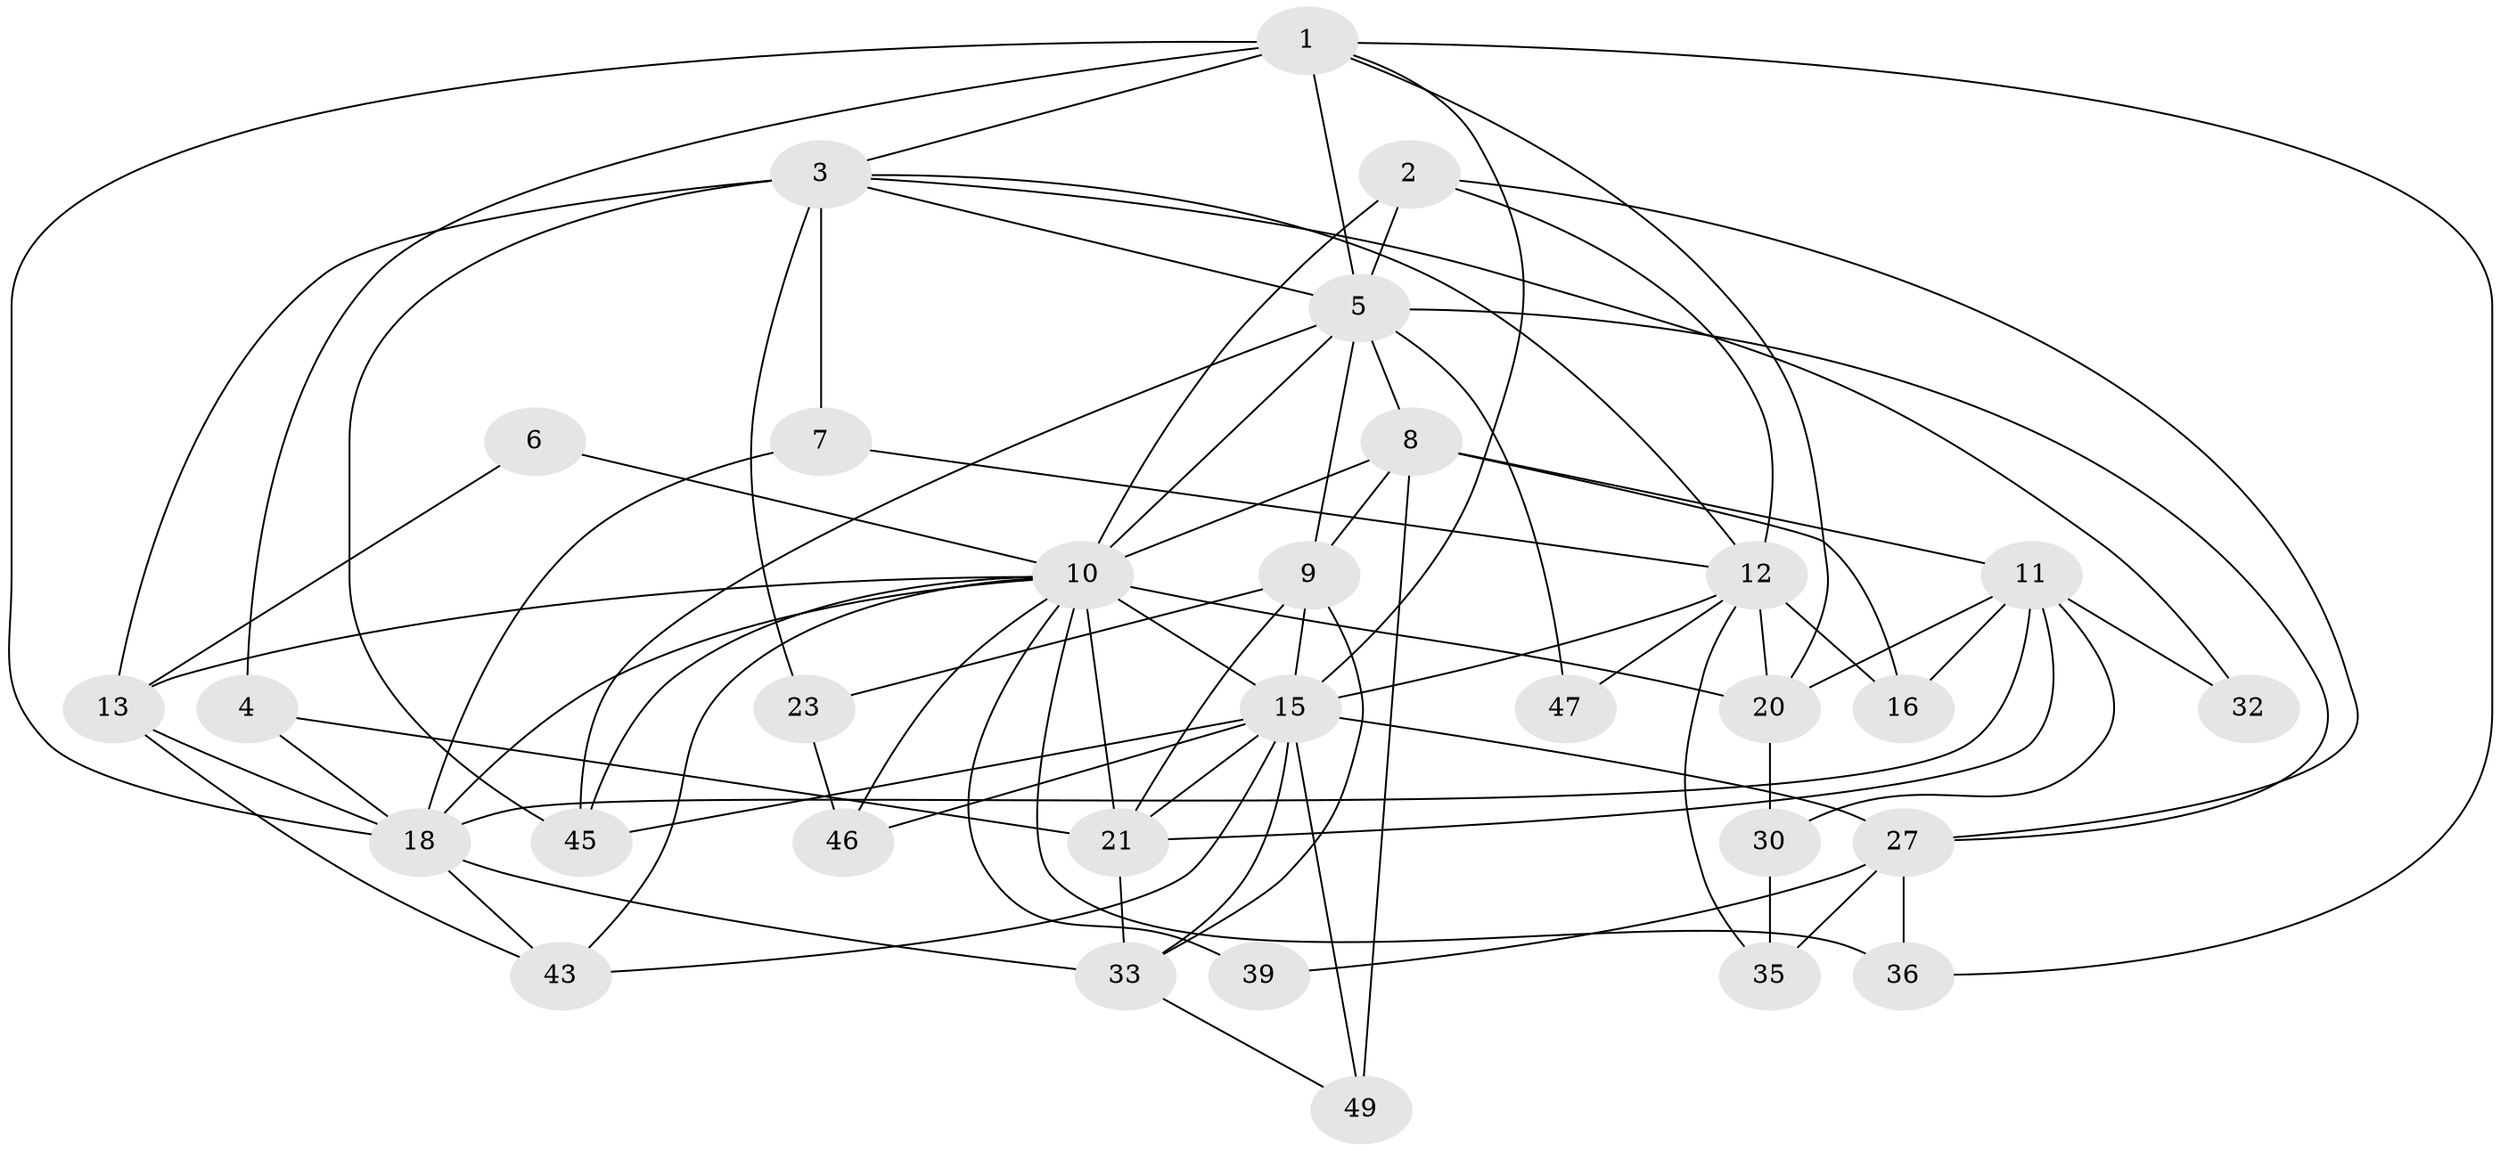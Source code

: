 // original degree distribution, {7: 0.06451612903225806, 2: 0.14516129032258066, 3: 0.3548387096774194, 5: 0.16129032258064516, 4: 0.16129032258064516, 6: 0.08064516129032258, 8: 0.03225806451612903}
// Generated by graph-tools (version 1.1) at 2025/15/03/09/25 04:15:11]
// undirected, 31 vertices, 79 edges
graph export_dot {
graph [start="1"]
  node [color=gray90,style=filled];
  1;
  2 [super="+28"];
  3 [super="+48+38"];
  4;
  5 [super="+19+34+14"];
  6;
  7 [super="+42"];
  8 [super="+26"];
  9 [super="+60"];
  10 [super="+17"];
  11 [super="+50"];
  12 [super="+41"];
  13 [super="+37"];
  15 [super="+22+53"];
  16;
  18 [super="+44+25"];
  20;
  21 [super="+61"];
  23;
  27 [super="+58"];
  30;
  32;
  33 [super="+40+51"];
  35;
  36 [super="+62"];
  39;
  43 [super="+57+56"];
  45;
  46;
  47;
  49;
  1 -- 4;
  1 -- 20;
  1 -- 36;
  1 -- 3;
  1 -- 18;
  1 -- 5;
  1 -- 15;
  2 -- 10;
  2 -- 12;
  2 -- 27;
  2 -- 5 [weight=2];
  3 -- 13;
  3 -- 5;
  3 -- 23 [weight=2];
  3 -- 12;
  3 -- 45;
  3 -- 32;
  3 -- 7;
  4 -- 18;
  4 -- 21;
  5 -- 8 [weight=3];
  5 -- 9 [weight=2];
  5 -- 47;
  5 -- 10 [weight=2];
  5 -- 27;
  5 -- 45;
  6 -- 13;
  6 -- 10;
  7 -- 12;
  7 -- 18 [weight=2];
  8 -- 16;
  8 -- 49;
  8 -- 11;
  8 -- 9;
  8 -- 10;
  9 -- 33 [weight=2];
  9 -- 21;
  9 -- 23;
  9 -- 15;
  10 -- 20;
  10 -- 36;
  10 -- 39;
  10 -- 43;
  10 -- 45;
  10 -- 46;
  10 -- 15;
  10 -- 18;
  10 -- 21 [weight=2];
  10 -- 13;
  11 -- 16;
  11 -- 30;
  11 -- 32;
  11 -- 18;
  11 -- 20;
  11 -- 21;
  12 -- 47;
  12 -- 16;
  12 -- 35;
  12 -- 20;
  12 -- 15;
  13 -- 18;
  13 -- 43;
  15 -- 45;
  15 -- 46;
  15 -- 49;
  15 -- 21;
  15 -- 27;
  15 -- 33;
  15 -- 43;
  18 -- 43;
  18 -- 33;
  20 -- 30;
  21 -- 33;
  23 -- 46;
  27 -- 35;
  27 -- 36;
  27 -- 39;
  30 -- 35;
  33 -- 49;
}
